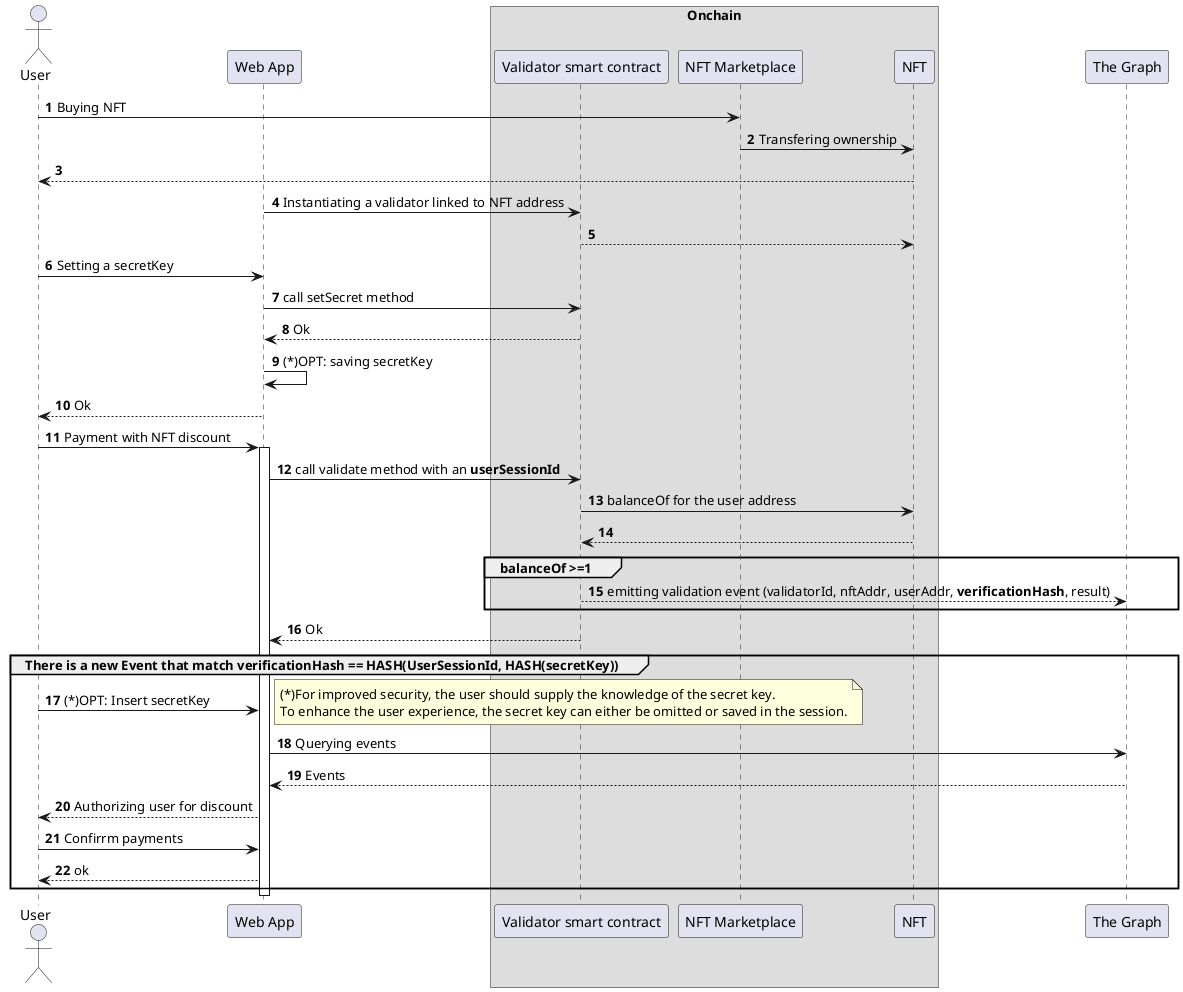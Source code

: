 @startuml
autonumber

actor user as "User"
participant client as "Web App"
box "Onchain"
	participant validator as "Validator smart contract"
	participant nftm as "NFT Marketplace"
	participant nft as "NFT"
end box 
participant graph as "The Graph"

user -> nftm: Buying NFT
nftm -> nft: Transfering ownership
nft --> user
client -> validator: Instantiating a validator linked to NFT address
validator --> nft

user -> client: Setting a secretKey
client -> validator: call setSecret method
validator --> client: Ok 
client -> client: (*)OPT: saving secretKey
client --> user: Ok

user -> client: Payment with NFT discount  
activate client

	client -> validator: call validate method with an **userSessionId**
	validator -> nft: balanceOf for the user address 
	nft --> validator

	group balanceOf >=1
		validator --> graph: emitting validation event (validatorId, nftAddr, userAddr, **verificationHash**, result)
	end group
    validator --> client: Ok

	group There is a new Event that match **verificationHash** == HASH(UserSessionId, HASH(secretKey))
    	user -> client: (*)OPT: Insert secretKey
        note right: (*)For improved security, the user should supply the knowledge of the secret key.\nTo enhance the user experience, the secret key can either be omitted or saved in the session.
		client -> graph: Querying events
		graph --> client: Events
		client  --> user: Authorizing user for discount
		user -> client: Confirrm payments
		client --> user: ok
end group

deactivate client
@enduml